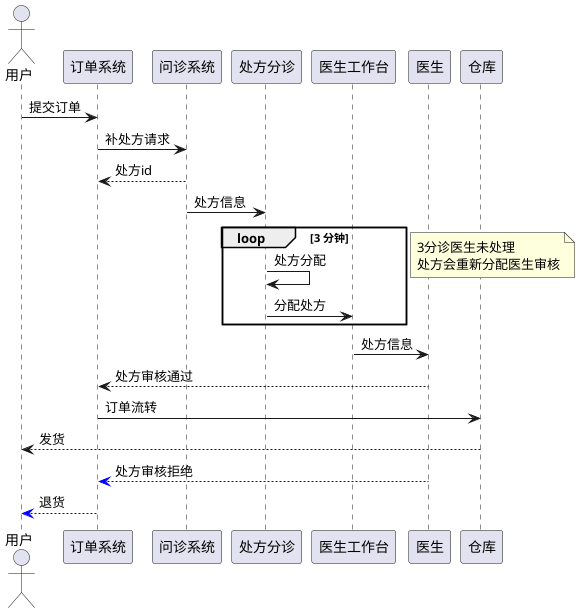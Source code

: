@startuml
actor 用户

用户 -> 订单系统: 提交订单

订单系统 -> 问诊系统: 补处方请求
问诊系统 --> 订单系统: 处方id
问诊系统 -> 处方分诊: 处方信息
loop 3 分钟
    处方分诊 ->处方分诊: 处方分配
    处方分诊 -> 医生工作台: 分配处方
end

note left
3分诊医生未处理
处方会重新分配医生审核
end note
医生工作台 -> 医生: 处方信息
医生 --> 订单系统: 处方审核通过
订单系统 ->仓库: 订单流转
仓库 --> 用户: 发货
医生 --[#0000FF]> 订单系统: 处方审核拒绝
订单系统--[#0000FF]> 用户: 退货
@enduml